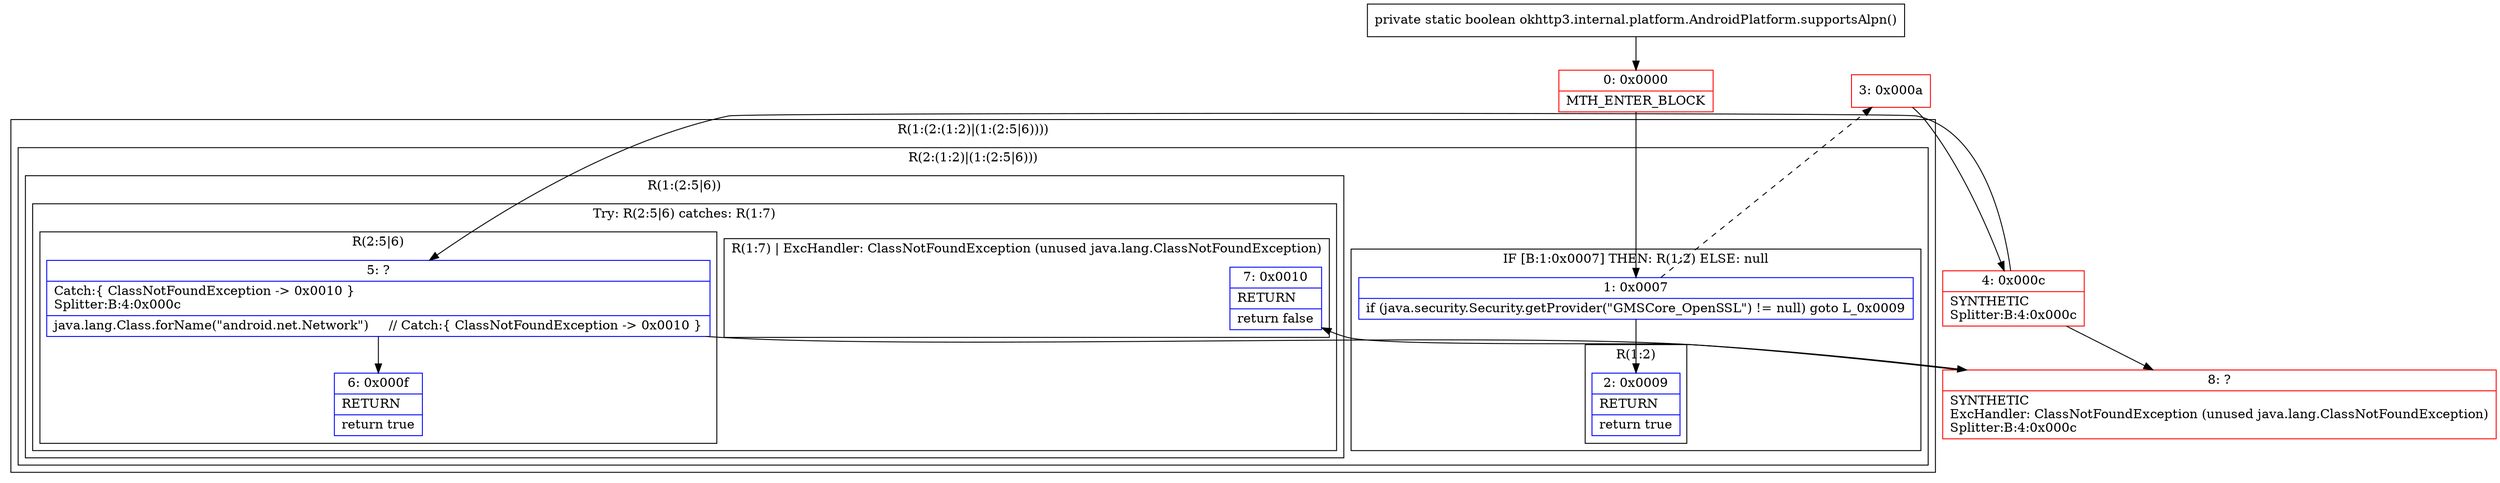 digraph "CFG forokhttp3.internal.platform.AndroidPlatform.supportsAlpn()Z" {
subgraph cluster_Region_1382525552 {
label = "R(1:(2:(1:2)|(1:(2:5|6))))";
node [shape=record,color=blue];
subgraph cluster_Region_35025040 {
label = "R(2:(1:2)|(1:(2:5|6)))";
node [shape=record,color=blue];
subgraph cluster_IfRegion_514871912 {
label = "IF [B:1:0x0007] THEN: R(1:2) ELSE: null";
node [shape=record,color=blue];
Node_1 [shape=record,label="{1\:\ 0x0007|if (java.security.Security.getProvider(\"GMSCore_OpenSSL\") != null) goto L_0x0009\l}"];
subgraph cluster_Region_1623520140 {
label = "R(1:2)";
node [shape=record,color=blue];
Node_2 [shape=record,label="{2\:\ 0x0009|RETURN\l|return true\l}"];
}
}
subgraph cluster_Region_262136270 {
label = "R(1:(2:5|6))";
node [shape=record,color=blue];
subgraph cluster_TryCatchRegion_1052541533 {
label = "Try: R(2:5|6) catches: R(1:7)";
node [shape=record,color=blue];
subgraph cluster_Region_570664176 {
label = "R(2:5|6)";
node [shape=record,color=blue];
Node_5 [shape=record,label="{5\:\ ?|Catch:\{ ClassNotFoundException \-\> 0x0010 \}\lSplitter:B:4:0x000c\l|java.lang.Class.forName(\"android.net.Network\")     \/\/ Catch:\{ ClassNotFoundException \-\> 0x0010 \}\l}"];
Node_6 [shape=record,label="{6\:\ 0x000f|RETURN\l|return true\l}"];
}
subgraph cluster_Region_1696361391 {
label = "R(1:7) | ExcHandler: ClassNotFoundException (unused java.lang.ClassNotFoundException)\l";
node [shape=record,color=blue];
Node_7 [shape=record,label="{7\:\ 0x0010|RETURN\l|return false\l}"];
}
}
}
}
}
subgraph cluster_Region_1696361391 {
label = "R(1:7) | ExcHandler: ClassNotFoundException (unused java.lang.ClassNotFoundException)\l";
node [shape=record,color=blue];
Node_7 [shape=record,label="{7\:\ 0x0010|RETURN\l|return false\l}"];
}
Node_0 [shape=record,color=red,label="{0\:\ 0x0000|MTH_ENTER_BLOCK\l}"];
Node_3 [shape=record,color=red,label="{3\:\ 0x000a}"];
Node_4 [shape=record,color=red,label="{4\:\ 0x000c|SYNTHETIC\lSplitter:B:4:0x000c\l}"];
Node_8 [shape=record,color=red,label="{8\:\ ?|SYNTHETIC\lExcHandler: ClassNotFoundException (unused java.lang.ClassNotFoundException)\lSplitter:B:4:0x000c\l}"];
MethodNode[shape=record,label="{private static boolean okhttp3.internal.platform.AndroidPlatform.supportsAlpn() }"];
MethodNode -> Node_0;
Node_1 -> Node_2;
Node_1 -> Node_3[style=dashed];
Node_5 -> Node_6;
Node_5 -> Node_8;
Node_0 -> Node_1;
Node_3 -> Node_4;
Node_4 -> Node_5;
Node_4 -> Node_8;
Node_8 -> Node_7;
}

